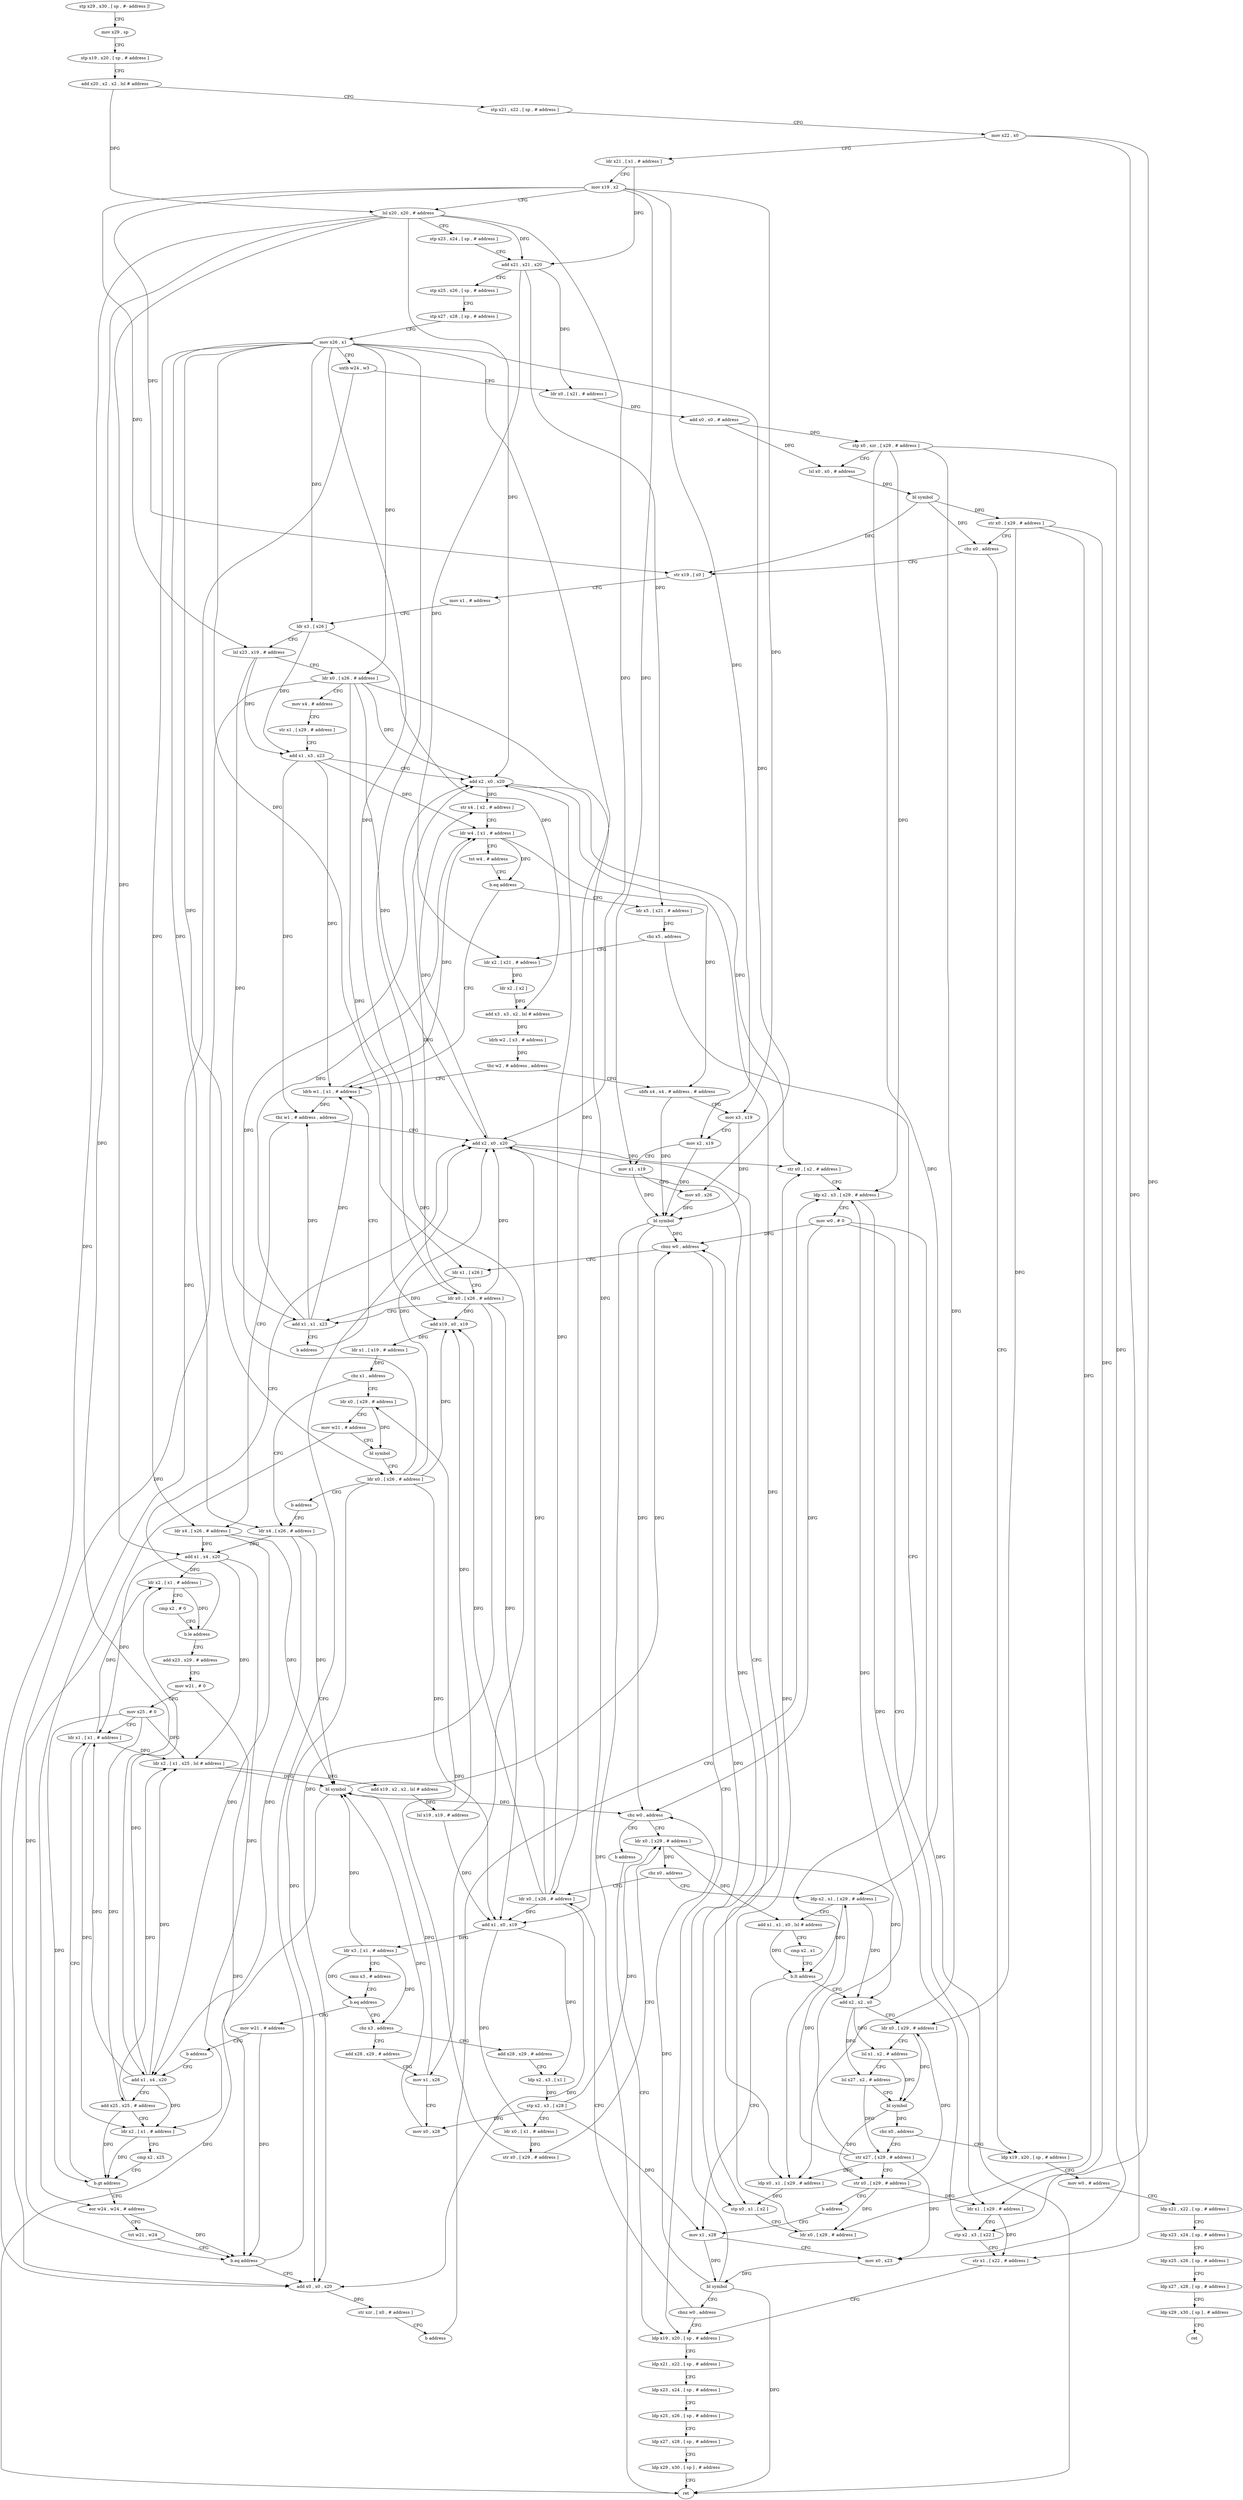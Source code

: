 digraph "func" {
"4252040" [label = "stp x29 , x30 , [ sp , #- address ]!" ]
"4252044" [label = "mov x29 , sp" ]
"4252048" [label = "stp x19 , x20 , [ sp , # address ]" ]
"4252052" [label = "add x20 , x2 , x2 , lsl # address" ]
"4252056" [label = "stp x21 , x22 , [ sp , # address ]" ]
"4252060" [label = "mov x22 , x0" ]
"4252064" [label = "ldr x21 , [ x1 , # address ]" ]
"4252068" [label = "mov x19 , x2" ]
"4252072" [label = "lsl x20 , x20 , # address" ]
"4252076" [label = "stp x23 , x24 , [ sp , # address ]" ]
"4252080" [label = "add x21 , x21 , x20" ]
"4252084" [label = "stp x25 , x26 , [ sp , # address ]" ]
"4252088" [label = "stp x27 , x28 , [ sp , # address ]" ]
"4252092" [label = "mov x26 , x1" ]
"4252096" [label = "uxtb w24 , w3" ]
"4252100" [label = "ldr x0 , [ x21 , # address ]" ]
"4252104" [label = "add x0 , x0 , # address" ]
"4252108" [label = "stp x0 , xzr , [ x29 , # address ]" ]
"4252112" [label = "lsl x0 , x0 , # address" ]
"4252116" [label = "bl symbol" ]
"4252120" [label = "str x0 , [ x29 , # address ]" ]
"4252124" [label = "cbz x0 , address" ]
"4252624" [label = "ldp x19 , x20 , [ sp , # address ]" ]
"4252128" [label = "str x19 , [ x0 ]" ]
"4252628" [label = "mov w0 , # address" ]
"4252632" [label = "ldp x21 , x22 , [ sp , # address ]" ]
"4252636" [label = "ldp x23 , x24 , [ sp , # address ]" ]
"4252640" [label = "ldp x25 , x26 , [ sp , # address ]" ]
"4252644" [label = "ldp x27 , x28 , [ sp , # address ]" ]
"4252648" [label = "ldp x29 , x30 , [ sp ] , # address" ]
"4252652" [label = "ret" ]
"4252132" [label = "mov x1 , # address" ]
"4252136" [label = "ldr x3 , [ x26 ]" ]
"4252140" [label = "lsl x23 , x19 , # address" ]
"4252144" [label = "ldr x0 , [ x26 , # address ]" ]
"4252148" [label = "mov x4 , # address" ]
"4252152" [label = "str x1 , [ x29 , # address ]" ]
"4252156" [label = "add x1 , x3 , x23" ]
"4252160" [label = "add x2 , x0 , x20" ]
"4252164" [label = "str x4 , [ x2 , # address ]" ]
"4252168" [label = "ldr w4 , [ x1 , # address ]" ]
"4252172" [label = "tst w4 , # address" ]
"4252176" [label = "b.eq address" ]
"4252208" [label = "ldrb w1 , [ x1 , # address ]" ]
"4252180" [label = "ldr x5 , [ x21 , # address ]" ]
"4252212" [label = "tbz w1 , # address , address" ]
"4252432" [label = "add x2 , x0 , x20" ]
"4252216" [label = "ldr x4 , [ x26 , # address ]" ]
"4252184" [label = "cbz x5 , address" ]
"4252436" [label = "ldp x0 , x1 , [ x29 , # address ]" ]
"4252188" [label = "ldr x2 , [ x21 , # address ]" ]
"4252220" [label = "add x1 , x4 , x20" ]
"4252224" [label = "ldr x2 , [ x1 , # address ]" ]
"4252228" [label = "cmp x2 , # 0" ]
"4252232" [label = "b.le address" ]
"4252236" [label = "add x23 , x29 , # address" ]
"4252440" [label = "stp x0 , x1 , [ x2 ]" ]
"4252444" [label = "ldr x0 , [ x29 , # address ]" ]
"4252448" [label = "str x0 , [ x2 , # address ]" ]
"4252452" [label = "ldp x2 , x3 , [ x29 , # address ]" ]
"4252192" [label = "ldr x2 , [ x2 ]" ]
"4252196" [label = "add x3 , x3 , x2 , lsl # address" ]
"4252200" [label = "ldrb w2 , [ x3 , # address ]" ]
"4252204" [label = "tbz w2 , # address , address" ]
"4252576" [label = "ubfx x4 , x4 , # address , # address" ]
"4252240" [label = "mov w21 , # 0" ]
"4252244" [label = "mov x25 , # 0" ]
"4252248" [label = "ldr x1 , [ x1 , # address ]" ]
"4252580" [label = "mov x3 , x19" ]
"4252584" [label = "mov x2 , x19" ]
"4252588" [label = "mov x1 , x19" ]
"4252592" [label = "mov x0 , x26" ]
"4252596" [label = "bl symbol" ]
"4252600" [label = "cbnz w0 , address" ]
"4252472" [label = "ldp x19 , x20 , [ sp , # address ]" ]
"4252604" [label = "ldr x1 , [ x26 ]" ]
"4252504" [label = "mov w21 , # address" ]
"4252508" [label = "b address" ]
"4252364" [label = "add x1 , x4 , x20" ]
"4252280" [label = "cbz x3 , address" ]
"4252512" [label = "add x28 , x29 , # address" ]
"4252284" [label = "add x28 , x29 , # address" ]
"4252476" [label = "ldp x21 , x22 , [ sp , # address ]" ]
"4252480" [label = "ldp x23 , x24 , [ sp , # address ]" ]
"4252484" [label = "ldp x25 , x26 , [ sp , # address ]" ]
"4252488" [label = "ldp x27 , x28 , [ sp , # address ]" ]
"4252492" [label = "ldp x29 , x30 , [ sp ] , # address" ]
"4252496" [label = "ret" ]
"4252608" [label = "ldr x0 , [ x26 , # address ]" ]
"4252612" [label = "add x1 , x1 , x23" ]
"4252616" [label = "b address" ]
"4252368" [label = "add x25 , x25 , # address" ]
"4252372" [label = "ldr x2 , [ x1 , # address ]" ]
"4252376" [label = "cmp x2 , x25" ]
"4252380" [label = "b.gt address" ]
"4252384" [label = "eor w24 , w24 , # address" ]
"4252516" [label = "mov x1 , x26" ]
"4252520" [label = "mov x0 , x28" ]
"4252524" [label = "bl symbol" ]
"4252528" [label = "cbz w0 , address" ]
"4252304" [label = "ldr x0 , [ x29 , # address ]" ]
"4252532" [label = "b address" ]
"4252288" [label = "ldp x2 , x3 , [ x1 ]" ]
"4252292" [label = "stp x2 , x3 , [ x28 ]" ]
"4252296" [label = "ldr x0 , [ x1 , # address ]" ]
"4252300" [label = "str x0 , [ x29 , # address ]" ]
"4252252" [label = "ldr x2 , [ x1 , x25 , lsl # address ]" ]
"4252256" [label = "add x19 , x2 , x2 , lsl # address" ]
"4252260" [label = "lsl x19 , x19 , # address" ]
"4252264" [label = "add x1 , x0 , x19" ]
"4252268" [label = "ldr x3 , [ x1 , # address ]" ]
"4252272" [label = "cmn x3 , # address" ]
"4252276" [label = "b.eq address" ]
"4252388" [label = "tst w21 , w24" ]
"4252392" [label = "b.eq address" ]
"4252396" [label = "add x0 , x0 , x20" ]
"4252308" [label = "cbz x0 , address" ]
"4252344" [label = "ldr x0 , [ x26 , # address ]" ]
"4252312" [label = "ldp x2 , x1 , [ x29 , # address ]" ]
"4252348" [label = "add x19 , x0 , x19" ]
"4252352" [label = "ldr x1 , [ x19 , # address ]" ]
"4252356" [label = "cbz x1 , address" ]
"4252408" [label = "ldr x0 , [ x29 , # address ]" ]
"4252360" [label = "ldr x4 , [ x26 , # address ]" ]
"4252316" [label = "add x1 , x1 , x0 , lsl # address" ]
"4252320" [label = "cmp x2 , x1" ]
"4252324" [label = "b.lt address" ]
"4252536" [label = "add x2 , x2 , x0" ]
"4252328" [label = "mov x1 , x28" ]
"4252400" [label = "str xzr , [ x0 , # address ]" ]
"4252404" [label = "b address" ]
"4252412" [label = "mov w21 , # address" ]
"4252416" [label = "bl symbol" ]
"4252420" [label = "ldr x0 , [ x26 , # address ]" ]
"4252424" [label = "b address" ]
"4252540" [label = "ldr x0 , [ x29 , # address ]" ]
"4252544" [label = "lsl x1 , x2 , # address" ]
"4252548" [label = "lsl x27 , x2 , # address" ]
"4252552" [label = "bl symbol" ]
"4252556" [label = "cbz x0 , address" ]
"4252560" [label = "str x27 , [ x29 , # address ]" ]
"4252332" [label = "mov x0 , x23" ]
"4252336" [label = "bl symbol" ]
"4252340" [label = "cbnz w0 , address" ]
"4252456" [label = "mov w0 , # 0" ]
"4252460" [label = "ldr x1 , [ x29 , # address ]" ]
"4252464" [label = "stp x2 , x3 , [ x22 ]" ]
"4252468" [label = "str x1 , [ x22 , # address ]" ]
"4252564" [label = "str x0 , [ x29 , # address ]" ]
"4252568" [label = "b address" ]
"4252040" -> "4252044" [ label = "CFG" ]
"4252044" -> "4252048" [ label = "CFG" ]
"4252048" -> "4252052" [ label = "CFG" ]
"4252052" -> "4252056" [ label = "CFG" ]
"4252052" -> "4252072" [ label = "DFG" ]
"4252056" -> "4252060" [ label = "CFG" ]
"4252060" -> "4252064" [ label = "CFG" ]
"4252060" -> "4252464" [ label = "DFG" ]
"4252060" -> "4252468" [ label = "DFG" ]
"4252064" -> "4252068" [ label = "CFG" ]
"4252064" -> "4252080" [ label = "DFG" ]
"4252068" -> "4252072" [ label = "CFG" ]
"4252068" -> "4252128" [ label = "DFG" ]
"4252068" -> "4252140" [ label = "DFG" ]
"4252068" -> "4252580" [ label = "DFG" ]
"4252068" -> "4252584" [ label = "DFG" ]
"4252068" -> "4252588" [ label = "DFG" ]
"4252072" -> "4252076" [ label = "CFG" ]
"4252072" -> "4252080" [ label = "DFG" ]
"4252072" -> "4252160" [ label = "DFG" ]
"4252072" -> "4252432" [ label = "DFG" ]
"4252072" -> "4252220" [ label = "DFG" ]
"4252072" -> "4252364" [ label = "DFG" ]
"4252072" -> "4252396" [ label = "DFG" ]
"4252076" -> "4252080" [ label = "CFG" ]
"4252080" -> "4252084" [ label = "CFG" ]
"4252080" -> "4252100" [ label = "DFG" ]
"4252080" -> "4252180" [ label = "DFG" ]
"4252080" -> "4252188" [ label = "DFG" ]
"4252084" -> "4252088" [ label = "CFG" ]
"4252088" -> "4252092" [ label = "CFG" ]
"4252092" -> "4252096" [ label = "CFG" ]
"4252092" -> "4252136" [ label = "DFG" ]
"4252092" -> "4252144" [ label = "DFG" ]
"4252092" -> "4252216" [ label = "DFG" ]
"4252092" -> "4252592" [ label = "DFG" ]
"4252092" -> "4252604" [ label = "DFG" ]
"4252092" -> "4252608" [ label = "DFG" ]
"4252092" -> "4252516" [ label = "DFG" ]
"4252092" -> "4252344" [ label = "DFG" ]
"4252092" -> "4252420" [ label = "DFG" ]
"4252092" -> "4252360" [ label = "DFG" ]
"4252096" -> "4252100" [ label = "CFG" ]
"4252096" -> "4252384" [ label = "DFG" ]
"4252100" -> "4252104" [ label = "DFG" ]
"4252104" -> "4252108" [ label = "DFG" ]
"4252104" -> "4252112" [ label = "DFG" ]
"4252108" -> "4252112" [ label = "CFG" ]
"4252108" -> "4252436" [ label = "DFG" ]
"4252108" -> "4252452" [ label = "DFG" ]
"4252108" -> "4252312" [ label = "DFG" ]
"4252108" -> "4252332" [ label = "DFG" ]
"4252112" -> "4252116" [ label = "DFG" ]
"4252116" -> "4252120" [ label = "DFG" ]
"4252116" -> "4252124" [ label = "DFG" ]
"4252116" -> "4252128" [ label = "DFG" ]
"4252120" -> "4252124" [ label = "CFG" ]
"4252120" -> "4252444" [ label = "DFG" ]
"4252120" -> "4252460" [ label = "DFG" ]
"4252120" -> "4252540" [ label = "DFG" ]
"4252124" -> "4252624" [ label = "CFG" ]
"4252124" -> "4252128" [ label = "CFG" ]
"4252624" -> "4252628" [ label = "CFG" ]
"4252128" -> "4252132" [ label = "CFG" ]
"4252628" -> "4252632" [ label = "CFG" ]
"4252632" -> "4252636" [ label = "CFG" ]
"4252636" -> "4252640" [ label = "CFG" ]
"4252640" -> "4252644" [ label = "CFG" ]
"4252644" -> "4252648" [ label = "CFG" ]
"4252648" -> "4252652" [ label = "CFG" ]
"4252132" -> "4252136" [ label = "CFG" ]
"4252136" -> "4252140" [ label = "CFG" ]
"4252136" -> "4252156" [ label = "DFG" ]
"4252136" -> "4252196" [ label = "DFG" ]
"4252140" -> "4252144" [ label = "CFG" ]
"4252140" -> "4252156" [ label = "DFG" ]
"4252140" -> "4252612" [ label = "DFG" ]
"4252144" -> "4252148" [ label = "CFG" ]
"4252144" -> "4252160" [ label = "DFG" ]
"4252144" -> "4252432" [ label = "DFG" ]
"4252144" -> "4252264" [ label = "DFG" ]
"4252144" -> "4252396" [ label = "DFG" ]
"4252144" -> "4252348" [ label = "DFG" ]
"4252148" -> "4252152" [ label = "CFG" ]
"4252152" -> "4252156" [ label = "CFG" ]
"4252156" -> "4252160" [ label = "CFG" ]
"4252156" -> "4252168" [ label = "DFG" ]
"4252156" -> "4252208" [ label = "DFG" ]
"4252156" -> "4252212" [ label = "DFG" ]
"4252160" -> "4252164" [ label = "DFG" ]
"4252160" -> "4252440" [ label = "DFG" ]
"4252160" -> "4252448" [ label = "DFG" ]
"4252164" -> "4252168" [ label = "CFG" ]
"4252168" -> "4252172" [ label = "CFG" ]
"4252168" -> "4252176" [ label = "DFG" ]
"4252168" -> "4252576" [ label = "DFG" ]
"4252172" -> "4252176" [ label = "CFG" ]
"4252176" -> "4252208" [ label = "CFG" ]
"4252176" -> "4252180" [ label = "CFG" ]
"4252208" -> "4252212" [ label = "DFG" ]
"4252208" -> "4252168" [ label = "DFG" ]
"4252180" -> "4252184" [ label = "DFG" ]
"4252212" -> "4252432" [ label = "CFG" ]
"4252212" -> "4252216" [ label = "CFG" ]
"4252432" -> "4252436" [ label = "CFG" ]
"4252432" -> "4252164" [ label = "DFG" ]
"4252432" -> "4252440" [ label = "DFG" ]
"4252432" -> "4252448" [ label = "DFG" ]
"4252216" -> "4252220" [ label = "DFG" ]
"4252216" -> "4252364" [ label = "DFG" ]
"4252216" -> "4252524" [ label = "DFG" ]
"4252184" -> "4252436" [ label = "CFG" ]
"4252184" -> "4252188" [ label = "CFG" ]
"4252436" -> "4252440" [ label = "DFG" ]
"4252188" -> "4252192" [ label = "DFG" ]
"4252220" -> "4252224" [ label = "DFG" ]
"4252220" -> "4252248" [ label = "DFG" ]
"4252220" -> "4252252" [ label = "DFG" ]
"4252220" -> "4252372" [ label = "DFG" ]
"4252224" -> "4252228" [ label = "CFG" ]
"4252224" -> "4252232" [ label = "DFG" ]
"4252228" -> "4252232" [ label = "CFG" ]
"4252232" -> "4252432" [ label = "CFG" ]
"4252232" -> "4252236" [ label = "CFG" ]
"4252236" -> "4252240" [ label = "CFG" ]
"4252440" -> "4252444" [ label = "CFG" ]
"4252444" -> "4252448" [ label = "DFG" ]
"4252448" -> "4252452" [ label = "CFG" ]
"4252452" -> "4252456" [ label = "CFG" ]
"4252452" -> "4252464" [ label = "DFG" ]
"4252192" -> "4252196" [ label = "DFG" ]
"4252196" -> "4252200" [ label = "DFG" ]
"4252200" -> "4252204" [ label = "DFG" ]
"4252204" -> "4252576" [ label = "CFG" ]
"4252204" -> "4252208" [ label = "CFG" ]
"4252576" -> "4252580" [ label = "CFG" ]
"4252576" -> "4252596" [ label = "DFG" ]
"4252240" -> "4252244" [ label = "CFG" ]
"4252240" -> "4252392" [ label = "DFG" ]
"4252244" -> "4252248" [ label = "CFG" ]
"4252244" -> "4252252" [ label = "DFG" ]
"4252244" -> "4252368" [ label = "DFG" ]
"4252244" -> "4252380" [ label = "DFG" ]
"4252248" -> "4252252" [ label = "DFG" ]
"4252248" -> "4252224" [ label = "DFG" ]
"4252248" -> "4252372" [ label = "DFG" ]
"4252580" -> "4252584" [ label = "CFG" ]
"4252580" -> "4252596" [ label = "DFG" ]
"4252584" -> "4252588" [ label = "CFG" ]
"4252584" -> "4252596" [ label = "DFG" ]
"4252588" -> "4252592" [ label = "CFG" ]
"4252588" -> "4252596" [ label = "DFG" ]
"4252592" -> "4252596" [ label = "DFG" ]
"4252596" -> "4252600" [ label = "DFG" ]
"4252596" -> "4252496" [ label = "DFG" ]
"4252596" -> "4252528" [ label = "DFG" ]
"4252600" -> "4252472" [ label = "CFG" ]
"4252600" -> "4252604" [ label = "CFG" ]
"4252472" -> "4252476" [ label = "CFG" ]
"4252604" -> "4252608" [ label = "CFG" ]
"4252604" -> "4252612" [ label = "DFG" ]
"4252504" -> "4252508" [ label = "CFG" ]
"4252504" -> "4252392" [ label = "DFG" ]
"4252508" -> "4252364" [ label = "CFG" ]
"4252364" -> "4252368" [ label = "CFG" ]
"4252364" -> "4252224" [ label = "DFG" ]
"4252364" -> "4252248" [ label = "DFG" ]
"4252364" -> "4252252" [ label = "DFG" ]
"4252364" -> "4252372" [ label = "DFG" ]
"4252280" -> "4252512" [ label = "CFG" ]
"4252280" -> "4252284" [ label = "CFG" ]
"4252512" -> "4252516" [ label = "CFG" ]
"4252284" -> "4252288" [ label = "CFG" ]
"4252476" -> "4252480" [ label = "CFG" ]
"4252480" -> "4252484" [ label = "CFG" ]
"4252484" -> "4252488" [ label = "CFG" ]
"4252488" -> "4252492" [ label = "CFG" ]
"4252492" -> "4252496" [ label = "CFG" ]
"4252608" -> "4252612" [ label = "CFG" ]
"4252608" -> "4252160" [ label = "DFG" ]
"4252608" -> "4252432" [ label = "DFG" ]
"4252608" -> "4252264" [ label = "DFG" ]
"4252608" -> "4252396" [ label = "DFG" ]
"4252608" -> "4252348" [ label = "DFG" ]
"4252612" -> "4252616" [ label = "CFG" ]
"4252612" -> "4252168" [ label = "DFG" ]
"4252612" -> "4252208" [ label = "DFG" ]
"4252612" -> "4252212" [ label = "DFG" ]
"4252616" -> "4252208" [ label = "CFG" ]
"4252368" -> "4252372" [ label = "CFG" ]
"4252368" -> "4252252" [ label = "DFG" ]
"4252368" -> "4252380" [ label = "DFG" ]
"4252372" -> "4252376" [ label = "CFG" ]
"4252372" -> "4252380" [ label = "DFG" ]
"4252376" -> "4252380" [ label = "CFG" ]
"4252380" -> "4252248" [ label = "CFG" ]
"4252380" -> "4252384" [ label = "CFG" ]
"4252384" -> "4252388" [ label = "CFG" ]
"4252384" -> "4252392" [ label = "DFG" ]
"4252516" -> "4252520" [ label = "CFG" ]
"4252516" -> "4252524" [ label = "DFG" ]
"4252520" -> "4252524" [ label = "DFG" ]
"4252524" -> "4252528" [ label = "DFG" ]
"4252524" -> "4252600" [ label = "DFG" ]
"4252524" -> "4252496" [ label = "DFG" ]
"4252528" -> "4252304" [ label = "CFG" ]
"4252528" -> "4252532" [ label = "CFG" ]
"4252304" -> "4252308" [ label = "DFG" ]
"4252304" -> "4252316" [ label = "DFG" ]
"4252304" -> "4252536" [ label = "DFG" ]
"4252532" -> "4252472" [ label = "CFG" ]
"4252288" -> "4252292" [ label = "DFG" ]
"4252292" -> "4252296" [ label = "CFG" ]
"4252292" -> "4252520" [ label = "DFG" ]
"4252292" -> "4252304" [ label = "DFG" ]
"4252292" -> "4252328" [ label = "DFG" ]
"4252296" -> "4252300" [ label = "DFG" ]
"4252300" -> "4252304" [ label = "CFG" ]
"4252300" -> "4252408" [ label = "DFG" ]
"4252252" -> "4252256" [ label = "DFG" ]
"4252252" -> "4252524" [ label = "DFG" ]
"4252256" -> "4252260" [ label = "DFG" ]
"4252260" -> "4252264" [ label = "DFG" ]
"4252260" -> "4252348" [ label = "DFG" ]
"4252264" -> "4252268" [ label = "DFG" ]
"4252264" -> "4252288" [ label = "DFG" ]
"4252264" -> "4252296" [ label = "DFG" ]
"4252268" -> "4252272" [ label = "CFG" ]
"4252268" -> "4252276" [ label = "DFG" ]
"4252268" -> "4252280" [ label = "DFG" ]
"4252268" -> "4252524" [ label = "DFG" ]
"4252272" -> "4252276" [ label = "CFG" ]
"4252276" -> "4252504" [ label = "CFG" ]
"4252276" -> "4252280" [ label = "CFG" ]
"4252388" -> "4252392" [ label = "CFG" ]
"4252392" -> "4252432" [ label = "CFG" ]
"4252392" -> "4252396" [ label = "CFG" ]
"4252396" -> "4252400" [ label = "DFG" ]
"4252308" -> "4252344" [ label = "CFG" ]
"4252308" -> "4252312" [ label = "CFG" ]
"4252344" -> "4252348" [ label = "DFG" ]
"4252344" -> "4252160" [ label = "DFG" ]
"4252344" -> "4252432" [ label = "DFG" ]
"4252344" -> "4252264" [ label = "DFG" ]
"4252344" -> "4252396" [ label = "DFG" ]
"4252312" -> "4252316" [ label = "CFG" ]
"4252312" -> "4252324" [ label = "DFG" ]
"4252312" -> "4252536" [ label = "DFG" ]
"4252348" -> "4252352" [ label = "DFG" ]
"4252352" -> "4252356" [ label = "DFG" ]
"4252356" -> "4252408" [ label = "CFG" ]
"4252356" -> "4252360" [ label = "CFG" ]
"4252408" -> "4252412" [ label = "CFG" ]
"4252408" -> "4252416" [ label = "DFG" ]
"4252360" -> "4252364" [ label = "DFG" ]
"4252360" -> "4252524" [ label = "DFG" ]
"4252360" -> "4252220" [ label = "DFG" ]
"4252316" -> "4252320" [ label = "CFG" ]
"4252316" -> "4252324" [ label = "DFG" ]
"4252320" -> "4252324" [ label = "CFG" ]
"4252324" -> "4252536" [ label = "CFG" ]
"4252324" -> "4252328" [ label = "CFG" ]
"4252536" -> "4252540" [ label = "CFG" ]
"4252536" -> "4252544" [ label = "DFG" ]
"4252536" -> "4252548" [ label = "DFG" ]
"4252328" -> "4252332" [ label = "CFG" ]
"4252328" -> "4252336" [ label = "DFG" ]
"4252400" -> "4252404" [ label = "CFG" ]
"4252404" -> "4252452" [ label = "CFG" ]
"4252412" -> "4252416" [ label = "CFG" ]
"4252412" -> "4252392" [ label = "DFG" ]
"4252416" -> "4252420" [ label = "CFG" ]
"4252420" -> "4252424" [ label = "CFG" ]
"4252420" -> "4252160" [ label = "DFG" ]
"4252420" -> "4252432" [ label = "DFG" ]
"4252420" -> "4252264" [ label = "DFG" ]
"4252420" -> "4252396" [ label = "DFG" ]
"4252420" -> "4252348" [ label = "DFG" ]
"4252424" -> "4252360" [ label = "CFG" ]
"4252540" -> "4252544" [ label = "CFG" ]
"4252540" -> "4252552" [ label = "DFG" ]
"4252544" -> "4252548" [ label = "CFG" ]
"4252544" -> "4252552" [ label = "DFG" ]
"4252548" -> "4252552" [ label = "CFG" ]
"4252548" -> "4252560" [ label = "DFG" ]
"4252552" -> "4252556" [ label = "DFG" ]
"4252552" -> "4252564" [ label = "DFG" ]
"4252556" -> "4252624" [ label = "CFG" ]
"4252556" -> "4252560" [ label = "CFG" ]
"4252560" -> "4252564" [ label = "CFG" ]
"4252560" -> "4252436" [ label = "DFG" ]
"4252560" -> "4252452" [ label = "DFG" ]
"4252560" -> "4252312" [ label = "DFG" ]
"4252560" -> "4252332" [ label = "DFG" ]
"4252332" -> "4252336" [ label = "DFG" ]
"4252336" -> "4252340" [ label = "CFG" ]
"4252336" -> "4252600" [ label = "DFG" ]
"4252336" -> "4252528" [ label = "DFG" ]
"4252336" -> "4252496" [ label = "DFG" ]
"4252340" -> "4252472" [ label = "CFG" ]
"4252340" -> "4252344" [ label = "CFG" ]
"4252456" -> "4252460" [ label = "CFG" ]
"4252456" -> "4252600" [ label = "DFG" ]
"4252456" -> "4252496" [ label = "DFG" ]
"4252456" -> "4252528" [ label = "DFG" ]
"4252460" -> "4252464" [ label = "CFG" ]
"4252460" -> "4252468" [ label = "DFG" ]
"4252464" -> "4252468" [ label = "CFG" ]
"4252468" -> "4252472" [ label = "CFG" ]
"4252564" -> "4252568" [ label = "CFG" ]
"4252564" -> "4252444" [ label = "DFG" ]
"4252564" -> "4252460" [ label = "DFG" ]
"4252564" -> "4252540" [ label = "DFG" ]
"4252568" -> "4252328" [ label = "CFG" ]
}

